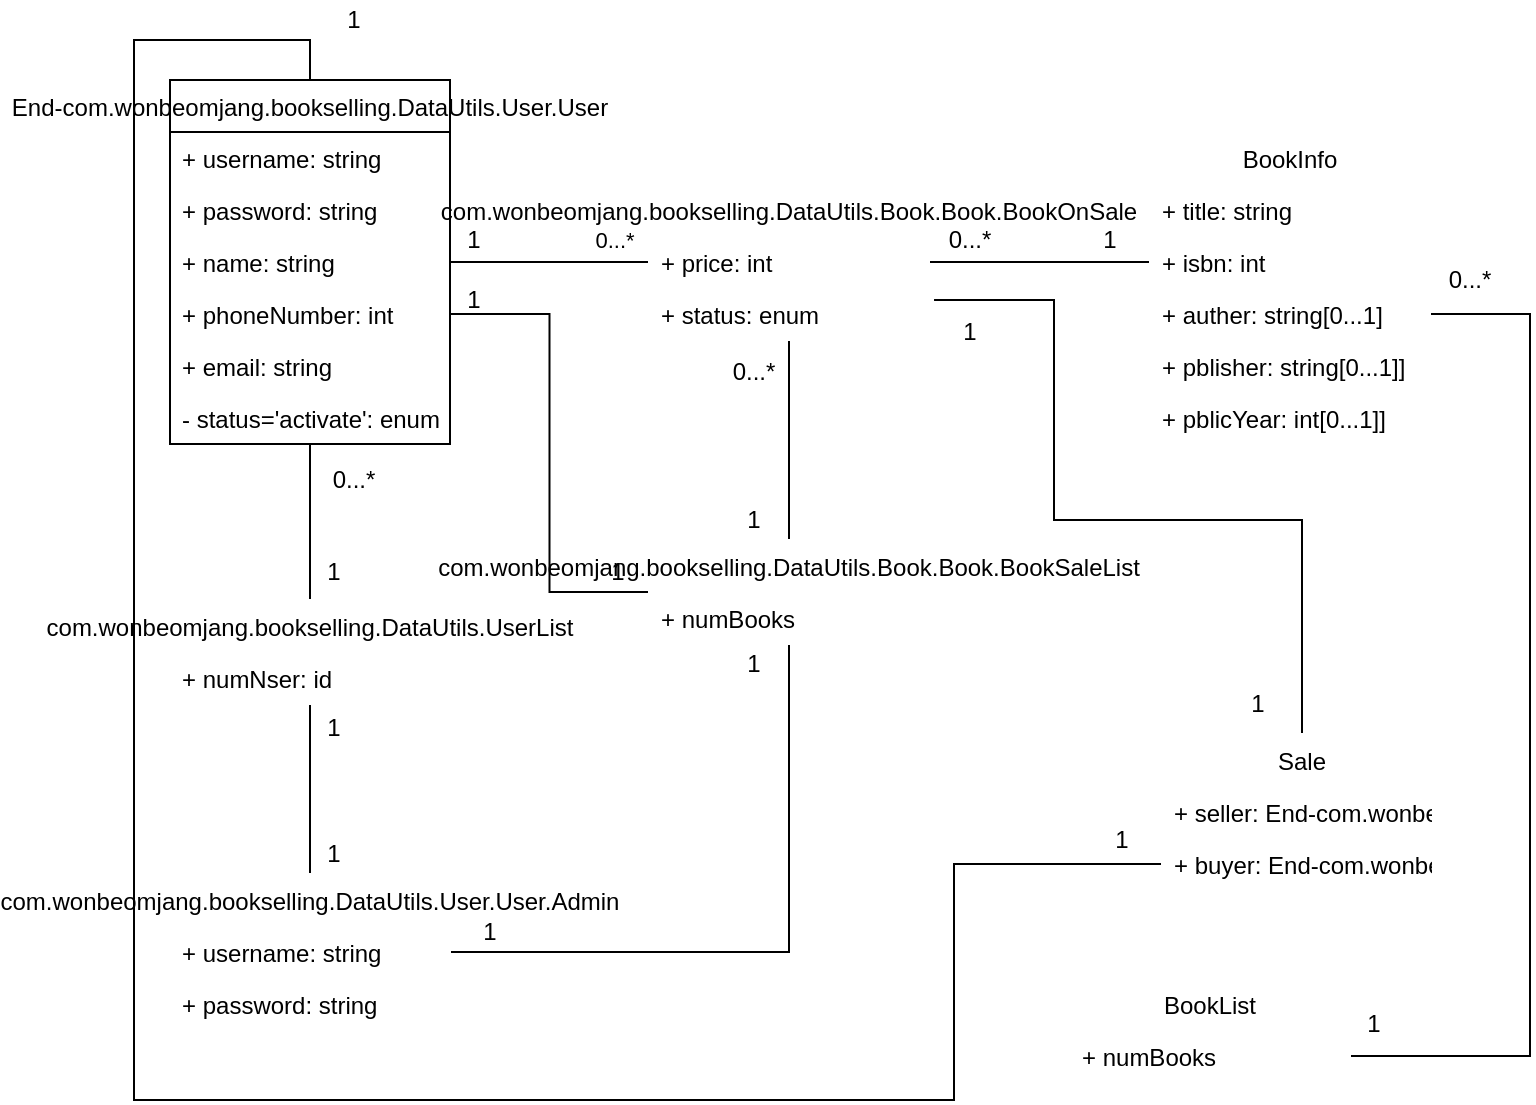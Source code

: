 <mxfile version="13.1.3">
    <diagram id="6hGFLwfOUW9BJ-s0fimq" name="Page-1">
        <mxGraphModel dx="561" dy="792" grid="1" gridSize="10" guides="1" tooltips="1" connect="1" arrows="1" fold="1" page="1" pageScale="1" pageWidth="827" pageHeight="1169" math="0" shadow="0">
            <root>
                <mxCell id="0"/>
                <mxCell id="1" parent="0"/>
                <mxCell id="40" value="" style="edgeStyle=orthogonalEdgeStyle;rounded=0;orthogonalLoop=1;jettySize=auto;html=1;startArrow=none;startFill=0;endArrow=none;endFill=0;" parent="1" source="24" target="37" edge="1">
                    <mxGeometry relative="1" as="geometry"/>
                </mxCell>
                <mxCell id="31" value="0...*" style="edgeStyle=orthogonalEdgeStyle;rounded=0;orthogonalLoop=1;jettySize=auto;html=1;exitX=1;exitY=0.5;exitDx=0;exitDy=0;entryX=0;entryY=0.5;entryDx=0;entryDy=0;startArrow=none;startFill=0;endArrow=none;endFill=0;labelBackgroundColor=none;" parent="1" source="5" target="24" edge="1">
                    <mxGeometry x="0.648" y="11" relative="1" as="geometry">
                        <mxPoint as="offset"/>
                    </mxGeometry>
                </mxCell>
                <mxCell id="32" style="edgeStyle=orthogonalEdgeStyle;rounded=0;orthogonalLoop=1;jettySize=auto;html=1;exitX=1;exitY=0.5;exitDx=0;exitDy=0;entryX=0;entryY=0.5;entryDx=0;entryDy=0;startArrow=none;startFill=0;endArrow=none;endFill=0;" parent="1" source="25" target="19" edge="1">
                    <mxGeometry relative="1" as="geometry"/>
                </mxCell>
                <mxCell id="56" value="" style="edgeStyle=orthogonalEdgeStyle;rounded=0;orthogonalLoop=1;jettySize=auto;html=1;startArrow=none;startFill=0;endArrow=none;endFill=0;entryX=1;entryY=0.5;entryDx=0;entryDy=0;" parent="1" source="37" target="47" edge="1">
                    <mxGeometry relative="1" as="geometry">
                        <mxPoint x="367.5" y="452" as="targetPoint"/>
                    </mxGeometry>
                </mxCell>
                <mxCell id="45" style="edgeStyle=orthogonalEdgeStyle;rounded=0;orthogonalLoop=1;jettySize=auto;html=1;exitX=0.5;exitY=1;exitDx=0;exitDy=0;startArrow=none;startFill=0;endArrow=none;endFill=0;" parent="1" source="2" target="41" edge="1">
                    <mxGeometry relative="1" as="geometry"/>
                </mxCell>
                <mxCell id="48" value="" style="edgeStyle=orthogonalEdgeStyle;rounded=0;orthogonalLoop=1;jettySize=auto;html=1;startArrow=none;startFill=0;endArrow=none;endFill=0;" parent="1" source="41" target="46" edge="1">
                    <mxGeometry relative="1" as="geometry"/>
                </mxCell>
                <mxCell id="57" style="edgeStyle=orthogonalEdgeStyle;rounded=0;orthogonalLoop=1;jettySize=auto;html=1;exitX=1;exitY=0.5;exitDx=0;exitDy=0;entryX=0;entryY=0.5;entryDx=0;entryDy=0;startArrow=none;startFill=0;endArrow=none;endFill=0;" parent="1" source="13" target="37" edge="1">
                    <mxGeometry relative="1" as="geometry"/>
                </mxCell>
                <mxCell id="66" value="1" style="text;html=1;strokeColor=none;fillColor=none;align=center;verticalAlign=middle;whiteSpace=wrap;rounded=0;" parent="1" vertex="1">
                    <mxGeometry x="190" y="180" width="40" height="20" as="geometry"/>
                </mxCell>
                <mxCell id="70" value="1" style="text;html=1;strokeColor=none;fillColor=none;align=center;verticalAlign=middle;whiteSpace=wrap;rounded=0;" parent="1" vertex="1">
                    <mxGeometry x="190" y="210" width="40" height="20" as="geometry"/>
                </mxCell>
                <mxCell id="71" value="1" style="text;html=1;strokeColor=none;fillColor=none;align=center;verticalAlign=middle;whiteSpace=wrap;rounded=0;" parent="1" vertex="1">
                    <mxGeometry x="261.5" y="346" width="40" height="20" as="geometry"/>
                </mxCell>
                <mxCell id="72" value="0...*" style="text;html=1;strokeColor=none;fillColor=none;align=center;verticalAlign=middle;whiteSpace=wrap;rounded=0;" parent="1" vertex="1">
                    <mxGeometry x="130" y="300" width="40" height="20" as="geometry"/>
                </mxCell>
                <mxCell id="73" value="1" style="text;html=1;strokeColor=none;fillColor=none;align=center;verticalAlign=middle;whiteSpace=wrap;rounded=0;" parent="1" vertex="1">
                    <mxGeometry x="120" y="346" width="40" height="20" as="geometry"/>
                </mxCell>
                <mxCell id="74" value="1" style="text;html=1;strokeColor=none;fillColor=none;align=center;verticalAlign=middle;whiteSpace=wrap;rounded=0;" parent="1" vertex="1">
                    <mxGeometry x="120" y="424" width="40" height="20" as="geometry"/>
                </mxCell>
                <mxCell id="75" value="1" style="text;html=1;strokeColor=none;fillColor=none;align=center;verticalAlign=middle;whiteSpace=wrap;rounded=0;" parent="1" vertex="1">
                    <mxGeometry x="120" y="487" width="40" height="20" as="geometry"/>
                </mxCell>
                <mxCell id="76" value="1" style="text;html=1;strokeColor=none;fillColor=none;align=center;verticalAlign=middle;whiteSpace=wrap;rounded=0;" parent="1" vertex="1">
                    <mxGeometry x="198" y="526" width="40" height="20" as="geometry"/>
                </mxCell>
                <mxCell id="77" value="1" style="text;html=1;strokeColor=none;fillColor=none;align=center;verticalAlign=middle;whiteSpace=wrap;rounded=0;" parent="1" vertex="1">
                    <mxGeometry x="330" y="392" width="40" height="20" as="geometry"/>
                </mxCell>
                <mxCell id="78" value="1" style="text;html=1;strokeColor=none;fillColor=none;align=center;verticalAlign=middle;whiteSpace=wrap;rounded=0;" parent="1" vertex="1">
                    <mxGeometry x="330" y="320" width="40" height="20" as="geometry"/>
                </mxCell>
                <mxCell id="79" value="0...*" style="text;html=1;strokeColor=none;fillColor=none;align=center;verticalAlign=middle;whiteSpace=wrap;rounded=0;" parent="1" vertex="1">
                    <mxGeometry x="330" y="246" width="40" height="20" as="geometry"/>
                </mxCell>
                <mxCell id="80" value="1" style="text;html=1;strokeColor=none;fillColor=none;align=center;verticalAlign=middle;whiteSpace=wrap;rounded=0;" parent="1" vertex="1">
                    <mxGeometry x="508" y="180" width="40" height="20" as="geometry"/>
                </mxCell>
                <mxCell id="81" value="0...*" style="text;html=1;strokeColor=none;fillColor=none;align=center;verticalAlign=middle;whiteSpace=wrap;rounded=0;" parent="1" vertex="1">
                    <mxGeometry x="437.5" y="180" width="40" height="20" as="geometry"/>
                </mxCell>
                <mxCell id="2" value="End-com.wonbeomjang.bookselling.DataUtils.User.User" style="swimlane;fontStyle=0;childLayout=stackLayout;horizontal=1;startSize=26;fillColor=none;horizontalStack=0;resizeParent=1;resizeParentMax=0;resizeLast=0;collapsible=1;marginBottom=0;" parent="1" vertex="1">
                    <mxGeometry x="58" y="110" width="140" height="182" as="geometry"/>
                </mxCell>
                <mxCell id="3" value="+ username: string" style="text;strokeColor=none;fillColor=none;align=left;verticalAlign=top;spacingLeft=4;spacingRight=4;overflow=hidden;rotatable=0;points=[[0,0.5],[1,0.5]];portConstraint=eastwest;" parent="2" vertex="1">
                    <mxGeometry y="26" width="140" height="26" as="geometry"/>
                </mxCell>
                <mxCell id="4" value="+ password: string" style="text;strokeColor=none;fillColor=none;align=left;verticalAlign=top;spacingLeft=4;spacingRight=4;overflow=hidden;rotatable=0;points=[[0,0.5],[1,0.5]];portConstraint=eastwest;" parent="2" vertex="1">
                    <mxGeometry y="52" width="140" height="26" as="geometry"/>
                </mxCell>
                <mxCell id="5" value="+ name: string" style="text;strokeColor=none;fillColor=none;align=left;verticalAlign=top;spacingLeft=4;spacingRight=4;overflow=hidden;rotatable=0;points=[[0,0.5],[1,0.5]];portConstraint=eastwest;" parent="2" vertex="1">
                    <mxGeometry y="78" width="140" height="26" as="geometry"/>
                </mxCell>
                <mxCell id="13" value="+ phoneNumber: int" style="text;strokeColor=none;fillColor=none;align=left;verticalAlign=top;spacingLeft=4;spacingRight=4;overflow=hidden;rotatable=0;points=[[0,0.5],[1,0.5]];portConstraint=eastwest;" parent="2" vertex="1">
                    <mxGeometry y="104" width="140" height="26" as="geometry"/>
                </mxCell>
                <mxCell id="12" value="+ email: string" style="text;strokeColor=none;fillColor=none;align=left;verticalAlign=top;spacingLeft=4;spacingRight=4;overflow=hidden;rotatable=0;points=[[0,0.5],[1,0.5]];portConstraint=eastwest;" parent="2" vertex="1">
                    <mxGeometry y="130" width="140" height="26" as="geometry"/>
                </mxCell>
                <mxCell id="52" value="- status='activate': enum" style="text;strokeColor=none;fillColor=none;align=left;verticalAlign=top;spacingLeft=4;spacingRight=4;overflow=hidden;rotatable=0;points=[[0,0.5],[1,0.5]];portConstraint=eastwest;" parent="2" vertex="1">
                    <mxGeometry y="156" width="140" height="26" as="geometry"/>
                </mxCell>
                <mxCell id="24" value="com.wonbeomjang.bookselling.DataUtils.Book.Book.BookOnSale" style="swimlane;fontStyle=0;childLayout=stackLayout;horizontal=1;startSize=26;fillColor=none;horizontalStack=0;resizeParent=1;resizeParentMax=0;resizeLast=0;collapsible=1;marginBottom=0;strokeColor=#FFFFFF;" parent="1" vertex="1">
                    <mxGeometry x="297.5" y="162" width="140" height="78" as="geometry"/>
                </mxCell>
                <mxCell id="25" value="+ price: int" style="text;strokeColor=none;fillColor=none;align=left;verticalAlign=top;spacingLeft=4;spacingRight=4;overflow=hidden;rotatable=0;points=[[0,0.5],[1,0.5]];portConstraint=eastwest;" parent="24" vertex="1">
                    <mxGeometry y="26" width="140" height="26" as="geometry"/>
                </mxCell>
                <mxCell id="26" value="+ status: enum" style="text;strokeColor=none;fillColor=none;align=left;verticalAlign=top;spacingLeft=4;spacingRight=4;overflow=hidden;rotatable=0;points=[[0,0.5],[1,0.5]];portConstraint=eastwest;" parent="24" vertex="1">
                    <mxGeometry y="52" width="140" height="26" as="geometry"/>
                </mxCell>
                <mxCell id="41" value="com.wonbeomjang.bookselling.DataUtils.UserList" style="swimlane;fontStyle=0;childLayout=stackLayout;horizontal=1;startSize=26;fillColor=none;horizontalStack=0;resizeParent=1;resizeParentMax=0;resizeLast=0;collapsible=1;marginBottom=0;strokeColor=#FFFFFF;" parent="1" vertex="1">
                    <mxGeometry x="58" y="370" width="140" height="52" as="geometry"/>
                </mxCell>
                <mxCell id="42" value="+ numNser: id" style="text;strokeColor=none;fillColor=none;align=left;verticalAlign=top;spacingLeft=4;spacingRight=4;overflow=hidden;rotatable=0;points=[[0,0.5],[1,0.5]];portConstraint=eastwest;" parent="41" vertex="1">
                    <mxGeometry y="26" width="140" height="26" as="geometry"/>
                </mxCell>
                <mxCell id="46" value="com.wonbeomjang.bookselling.DataUtils.User.User.Admin" style="swimlane;fontStyle=0;childLayout=stackLayout;horizontal=1;startSize=26;fillColor=none;horizontalStack=0;resizeParent=1;resizeParentMax=0;resizeLast=0;collapsible=1;marginBottom=0;strokeColor=#FFFFFF;" parent="1" vertex="1">
                    <mxGeometry x="58" y="507" width="140" height="78" as="geometry"/>
                </mxCell>
                <mxCell id="47" value="+ username: string" style="text;strokeColor=none;fillColor=none;align=left;verticalAlign=top;spacingLeft=4;spacingRight=4;overflow=hidden;rotatable=0;points=[[0,0.5],[1,0.5]];portConstraint=eastwest;" parent="46" vertex="1">
                    <mxGeometry y="26" width="140" height="26" as="geometry"/>
                </mxCell>
                <mxCell id="49" value="+ password: string" style="text;strokeColor=none;fillColor=none;align=left;verticalAlign=top;spacingLeft=4;spacingRight=4;overflow=hidden;rotatable=0;points=[[0,0.5],[1,0.5]];portConstraint=eastwest;" parent="46" vertex="1">
                    <mxGeometry y="52" width="140" height="26" as="geometry"/>
                </mxCell>
                <mxCell id="37" value="com.wonbeomjang.bookselling.DataUtils.Book.Book.BookSaleList" style="swimlane;fontStyle=0;childLayout=stackLayout;horizontal=1;startSize=26;fillColor=none;horizontalStack=0;resizeParent=1;resizeParentMax=0;resizeLast=0;collapsible=1;marginBottom=0;strokeColor=#FFFFFF;" parent="1" vertex="1">
                    <mxGeometry x="297.5" y="340" width="140" height="52" as="geometry"/>
                </mxCell>
                <mxCell id="38" value="+ numBooks" style="text;strokeColor=none;fillColor=none;align=left;verticalAlign=top;spacingLeft=4;spacingRight=4;overflow=hidden;rotatable=0;points=[[0,0.5],[1,0.5]];portConstraint=eastwest;" parent="37" vertex="1">
                    <mxGeometry y="26" width="140" height="26" as="geometry"/>
                </mxCell>
                <mxCell id="95" value="1" style="text;html=1;strokeColor=none;fillColor=none;align=center;verticalAlign=middle;whiteSpace=wrap;rounded=0;" parent="1" vertex="1">
                    <mxGeometry x="130" y="70" width="40" height="20" as="geometry"/>
                </mxCell>
                <mxCell id="96" style="edgeStyle=orthogonalEdgeStyle;rounded=0;orthogonalLoop=1;jettySize=auto;html=1;exitX=0.5;exitY=0;exitDx=0;exitDy=0;entryX=1.018;entryY=0.231;entryDx=0;entryDy=0;entryPerimeter=0;endArrow=none;endFill=0;" parent="1" source="86" target="26" edge="1">
                    <mxGeometry relative="1" as="geometry">
                        <Array as="points">
                            <mxPoint x="624" y="330"/>
                            <mxPoint x="500" y="330"/>
                            <mxPoint x="500" y="220"/>
                        </Array>
                    </mxGeometry>
                </mxCell>
                <mxCell id="110" value="" style="edgeStyle=orthogonalEdgeStyle;rounded=0;orthogonalLoop=1;jettySize=auto;html=1;endArrow=none;endFill=0;entryX=0.5;entryY=0;entryDx=0;entryDy=0;exitX=0;exitY=0.5;exitDx=0;exitDy=0;" parent="1" source="88" target="2" edge="1">
                    <mxGeometry relative="1" as="geometry">
                        <mxPoint x="592" y="483" as="targetPoint"/>
                        <Array as="points">
                            <mxPoint x="450" y="502"/>
                            <mxPoint x="450" y="620"/>
                            <mxPoint x="40" y="620"/>
                            <mxPoint x="40" y="90"/>
                            <mxPoint x="128" y="90"/>
                        </Array>
                    </mxGeometry>
                </mxCell>
                <mxCell id="97" value="1" style="text;html=1;strokeColor=none;fillColor=none;align=center;verticalAlign=middle;whiteSpace=wrap;rounded=0;" parent="1" vertex="1">
                    <mxGeometry x="437.5" y="226" width="40" height="20" as="geometry"/>
                </mxCell>
                <mxCell id="101" value="1" style="text;html=1;strokeColor=none;fillColor=none;align=center;verticalAlign=middle;whiteSpace=wrap;rounded=0;" parent="1" vertex="1">
                    <mxGeometry x="582" y="412" width="40" height="20" as="geometry"/>
                </mxCell>
                <mxCell id="106" style="edgeStyle=orthogonalEdgeStyle;rounded=0;orthogonalLoop=1;jettySize=auto;html=1;exitX=1;exitY=0.5;exitDx=0;exitDy=0;entryX=1;entryY=0.5;entryDx=0;entryDy=0;endArrow=none;endFill=0;" parent="1" source="104" target="21" edge="1">
                    <mxGeometry relative="1" as="geometry">
                        <Array as="points">
                            <mxPoint x="738" y="598"/>
                            <mxPoint x="738" y="227"/>
                        </Array>
                    </mxGeometry>
                </mxCell>
                <mxCell id="18" value="BookInfo" style="swimlane;fontStyle=0;childLayout=stackLayout;horizontal=1;startSize=26;fillColor=none;horizontalStack=0;resizeParent=1;resizeParentMax=0;resizeLast=0;collapsible=1;marginBottom=0;strokeColor=#FFFFFF;" parent="1" vertex="1">
                    <mxGeometry x="548" y="136" width="140" height="156" as="geometry"/>
                </mxCell>
                <mxCell id="22" value="+ title: string" style="text;strokeColor=none;fillColor=none;align=left;verticalAlign=top;spacingLeft=4;spacingRight=4;overflow=hidden;rotatable=0;points=[[0,0.5],[1,0.5]];portConstraint=eastwest;" parent="18" vertex="1">
                    <mxGeometry y="26" width="140" height="26" as="geometry"/>
                </mxCell>
                <mxCell id="19" value="+ isbn: int" style="text;strokeColor=none;fillColor=none;align=left;verticalAlign=top;spacingLeft=4;spacingRight=4;overflow=hidden;rotatable=0;points=[[0,0.5],[1,0.5]];portConstraint=eastwest;" parent="18" vertex="1">
                    <mxGeometry y="52" width="140" height="26" as="geometry"/>
                </mxCell>
                <mxCell id="21" value="+ auther: string[0...1]" style="text;strokeColor=none;fillColor=none;align=left;verticalAlign=top;spacingLeft=4;spacingRight=4;overflow=hidden;rotatable=0;points=[[0,0.5],[1,0.5]];portConstraint=eastwest;" parent="18" vertex="1">
                    <mxGeometry y="78" width="140" height="26" as="geometry"/>
                </mxCell>
                <mxCell id="20" value="+ pblisher: string[0...1]]" style="text;strokeColor=none;fillColor=none;align=left;verticalAlign=top;spacingLeft=4;spacingRight=4;overflow=hidden;rotatable=0;points=[[0,0.5],[1,0.5]];portConstraint=eastwest;" parent="18" vertex="1">
                    <mxGeometry y="104" width="140" height="26" as="geometry"/>
                </mxCell>
                <mxCell id="82" value="+ pblicYear: int[0...1]]" style="text;strokeColor=none;fillColor=none;align=left;verticalAlign=top;spacingLeft=4;spacingRight=4;overflow=hidden;rotatable=0;points=[[0,0.5],[1,0.5]];portConstraint=eastwest;" parent="18" vertex="1">
                    <mxGeometry y="130" width="140" height="26" as="geometry"/>
                </mxCell>
                <mxCell id="111" value="1" style="text;html=1;strokeColor=none;fillColor=none;align=center;verticalAlign=middle;whiteSpace=wrap;rounded=0;" parent="1" vertex="1">
                    <mxGeometry x="514" y="480" width="40" height="20" as="geometry"/>
                </mxCell>
                <mxCell id="112" value="1" style="text;html=1;strokeColor=none;fillColor=none;align=center;verticalAlign=middle;whiteSpace=wrap;rounded=0;" parent="1" vertex="1">
                    <mxGeometry x="640" y="572" width="40" height="20" as="geometry"/>
                </mxCell>
                <mxCell id="113" value="0...*" style="text;html=1;strokeColor=none;fillColor=none;align=center;verticalAlign=middle;whiteSpace=wrap;rounded=0;" parent="1" vertex="1">
                    <mxGeometry x="688" y="200" width="40" height="20" as="geometry"/>
                </mxCell>
                <mxCell id="103" value="BookList" style="swimlane;fontStyle=0;childLayout=stackLayout;horizontal=1;startSize=26;fillColor=none;horizontalStack=0;resizeParent=1;resizeParentMax=0;resizeLast=0;collapsible=1;marginBottom=0;strokeColor=#FFFFFF;" parent="1" vertex="1">
                    <mxGeometry x="508" y="559" width="140" height="52" as="geometry"/>
                </mxCell>
                <mxCell id="104" value="+ numBooks" style="text;strokeColor=none;fillColor=none;align=left;verticalAlign=top;spacingLeft=4;spacingRight=4;overflow=hidden;rotatable=0;points=[[0,0.5],[1,0.5]];portConstraint=eastwest;" parent="103" vertex="1">
                    <mxGeometry y="26" width="140" height="26" as="geometry"/>
                </mxCell>
                <mxCell id="86" value="Sale" style="swimlane;fontStyle=0;childLayout=stackLayout;horizontal=1;startSize=26;fillColor=none;horizontalStack=0;resizeParent=1;resizeParentMax=0;resizeLast=0;collapsible=1;marginBottom=0;strokeColor=#FFFFFF;" parent="1" vertex="1">
                    <mxGeometry x="554" y="437" width="140" height="78" as="geometry"/>
                </mxCell>
                <mxCell id="87" value="+ seller: End-com.wonbeomjang.bookselling.DataUtils.User.User" style="text;strokeColor=none;fillColor=none;align=left;verticalAlign=top;spacingLeft=4;spacingRight=4;overflow=hidden;rotatable=0;points=[[0,0.5],[1,0.5]];portConstraint=eastwest;" parent="86" vertex="1">
                    <mxGeometry y="26" width="140" height="26" as="geometry"/>
                </mxCell>
                <mxCell id="88" value="+ buyer: End-com.wonbeomjang.bookselling.DataUtils.User.User" style="text;strokeColor=none;fillColor=none;align=left;verticalAlign=top;spacingLeft=4;spacingRight=4;overflow=hidden;rotatable=0;points=[[0,0.5],[1,0.5]];portConstraint=eastwest;" parent="86" vertex="1">
                    <mxGeometry y="52" width="140" height="26" as="geometry"/>
                </mxCell>
            </root>
        </mxGraphModel>
    </diagram>
</mxfile>